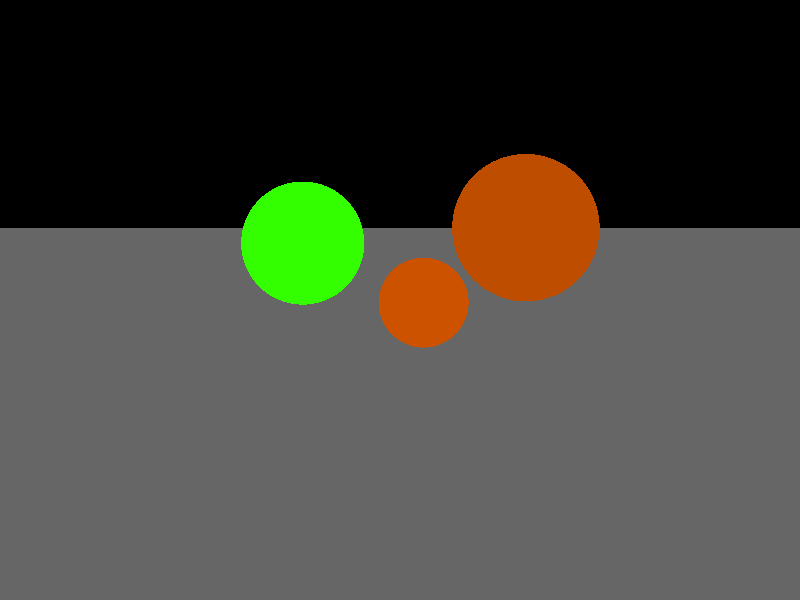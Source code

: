 //#version 3.8;
//global_settings { assumed_gamma 1 }

  camera {
    right x * image_width / image_height
    sky <0,0,1>
    direction <-1,0,0>
    location <30,10,1.5>
    look_at <0,0,1>
    angle 10
  }

  global_settings { ambient_light color rgb< 0.7, 0.7, 0.7> }

  light_source {
    <4,-20,16>
    color rgb< 1.0, 1.0, 1.0> * 2
  }

  light_source {
    <2, 1.7, 2.1>
    color rgb< 1.0, 1.0, 1.0> * 2
    spotlight
  }

  background { color <0, 0, 0> }

  plane {
    <0,0,1>, 0
    texture { pigment{ color rgb<0.4, 0.4, 0.4> }
            finish { phong 1 reflection 0.00}
          }
  }

  sphere { <2,0,1.4>, 0.4
      texture { pigment{ color rgb< 0.1, 0.5, 0.0> * 2}
                finish { phong 1 reflection 0.00}
              }
  }

  sphere { <0.3,1,1.5>, 0.5
      texture { pigment{ color rgb< 0.5, 0.2, 0.0> * 1.5}
                finish { phong 1 reflection 0.00}
              }
  }

  sphere { <1,0.5,1>, 0.3
      texture { pigment{ color rgb< 0.5, 0.2, 0.0> * 1.6 }
                finish { phong 1 reflection 0.00}
              }
  }
